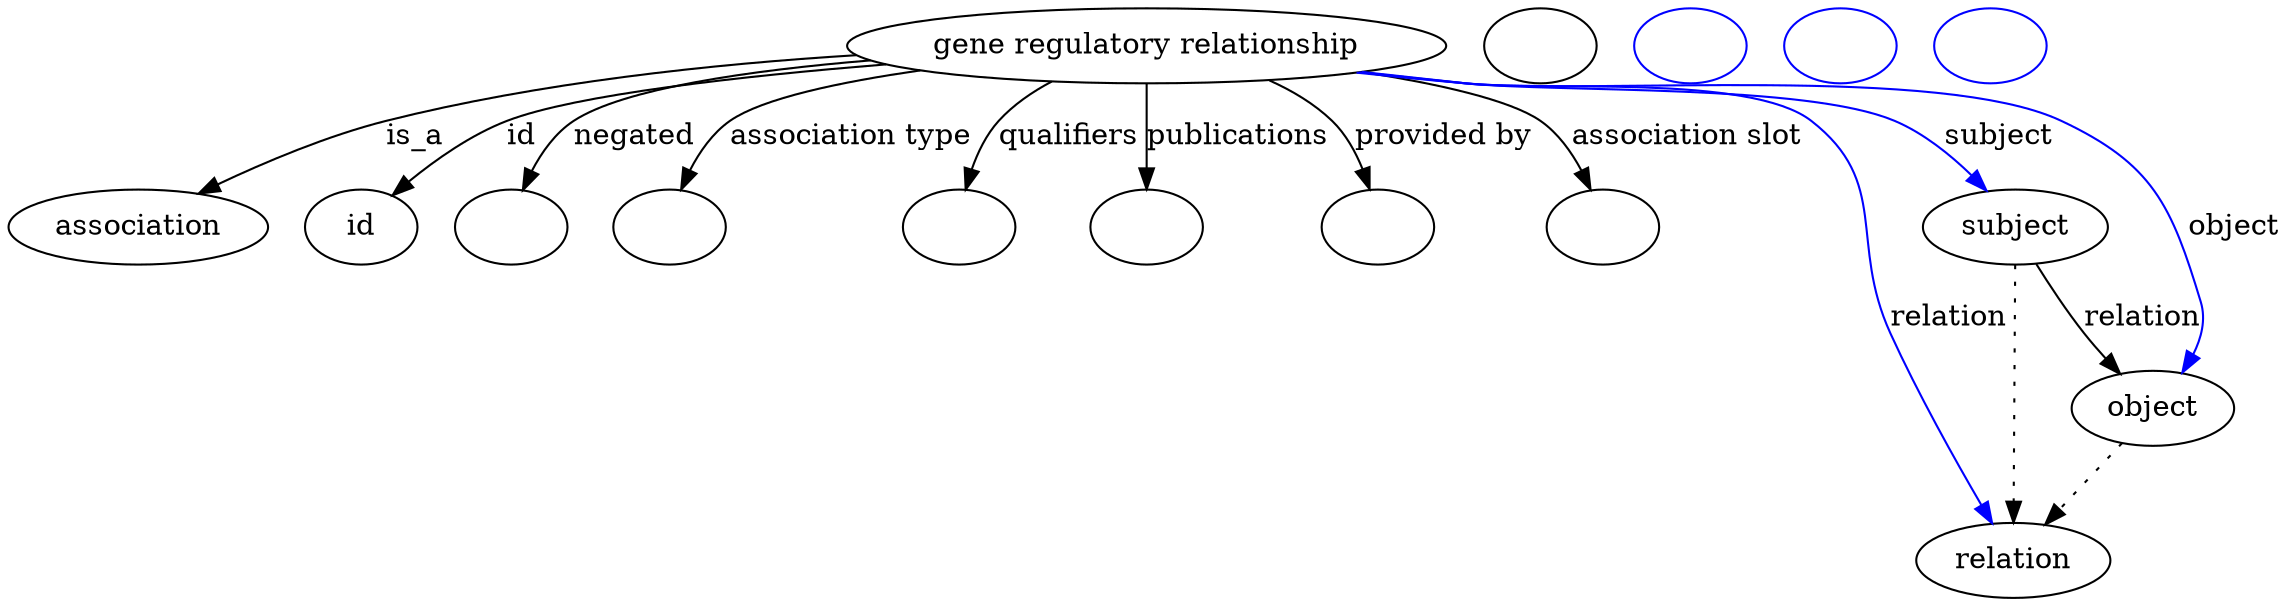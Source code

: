 digraph {
	graph [bb="0,0,916.61,281"];
	node [label="\N"];
	"gene regulatory relationship"	 [height=0.5,
		label="gene regulatory relationship",
		pos="470.4,263",
		width=3.0365];
	association	 [height=0.5,
		pos="49.402,177",
		width=1.3723];
	"gene regulatory relationship" -> association	 [label=is_a,
		lp="181.68,220",
		pos="e,78.318,191.65 366.16,257.57 307.71,252.77 233.9,243.79 169.85,227 141.36,219.53 110.73,206.74 87.481,195.97"];
	id	 [height=0.5,
		pos="143.4,177",
		width=0.75];
	"gene regulatory relationship" -> id	 [color=black,
		label=id,
		lp="229.85,220",
		pos="e,160.74,190.8 377.38,253.44 319.62,246.73 251.27,237.18 223.51,227 203.95,219.83 184.07,207.46 169.01,196.82",
		style=solid];
	negated	 [color=black,
		height=0.5,
		label="",
		pos="215.4,177",
		width=0.75];
	"gene regulatory relationship" -> negated	 [color=black,
		label=negated,
		lp="276.17,220",
		pos="e,224.12,194.12 375.24,254.09 327.03,248.22 274.42,239.32 253.87,227 244.05,221.11 235.83,211.69 229.54,202.61",
		style=solid];
	"association type"	 [color=black,
		height=0.5,
		label="",
		pos="287.4,177",
		width=0.75];
	"gene regulatory relationship" -> "association type"	 [color=black,
		label="association type",
		lp="358.31,220",
		pos="e,292.12,194.77 388.97,250.93 357.02,244.88 325.04,236.74 312.59,227 305.14,221.17 299.71,212.54 295.85,204.08",
		style=solid];
	qualifiers	 [color=black,
		height=0.5,
		label="",
		pos="395.4,177",
		width=0.75];
	"gene regulatory relationship" -> qualifiers	 [color=black,
		label=qualifiers,
		lp="440.45,220",
		pos="e,399.24,195.08 435.87,245.74 427.98,240.56 420.2,234.28 414.3,227 409.04,220.51 405.14,212.4 402.3,204.62",
		style=solid];
	publications	 [color=black,
		height=0.5,
		label="",
		pos="470.4,177",
		width=0.75];
	"gene regulatory relationship" -> publications	 [color=black,
		label=publications,
		lp="504.62,220",
		pos="e,470.4,195.21 470.4,244.76 470.4,233.36 470.4,218.43 470.4,205.49",
		style=solid];
	"provided by"	 [color=black,
		height=0.5,
		label="",
		pos="561.4,177",
		width=0.75];
	"gene regulatory relationship" -> "provided by"	 [color=black,
		label="provided by",
		lp="583.03,220",
		pos="e,556.78,194.87 513.29,246.35 522.75,241.21 532.11,234.79 539.4,227 545.39,220.6 549.92,212.3 553.27,204.32",
		style=solid];
	"association slot"	 [color=black,
		height=0.5,
		label="",
		pos="651.4,177",
		width=0.75];
	"gene regulatory relationship" -> "association slot"	 [color=black,
		label="association slot",
		lp="677.37,220",
		pos="e,644.55,194.78 547.04,250.15 577.47,243.91 608.14,235.86 620.4,227 628.55,221.11 635.01,212.36 639.88,203.82",
		style=solid];
	relation	 [height=0.5,
		pos="810.4,18",
		width=1.031];
	"gene regulatory relationship" -> relation	 [color=blue,
		label=relation,
		lp="787.78,134",
		pos="e,803.32,35.872 550.03,250.63 562.85,248.71 575.99,246.77 588.4,245 618.58,240.7 700.24,245.6 724.4,227 728.24,224.04 777.41,101.09 \
799.63,45.177",
		style=solid];
	subject	 [height=0.5,
		pos="815.4,177",
		width=0.97656];
	"gene regulatory relationship" -> subject	 [color=blue,
		label=subject,
		lp="805.23,220",
		pos="e,803.4,194.44 549.03,250.44 562.16,248.5 575.66,246.62 588.4,245 627.84,240 730.57,244.23 766.4,227 778.21,221.32 788.76,211.56 \
797.02,202.16",
		style=solid];
	object	 [height=0.5,
		pos="870.4,91",
		width=0.88096];
	"gene regulatory relationship" -> object	 [color=blue,
		label=object,
		lp="899.51,177",
		pos="e,881.45,108.36 548.04,250.29 561.48,248.34 575.33,246.48 588.4,245 641.76,238.95 780.95,250.17 829.4,227 870.99,207.11 876.48,185.79 \
887.4,141 889.27,133.32 887.96,125.14 885.39,117.67",
		style=solid];
	association_id	 [color=black,
		height=0.5,
		label="",
		pos="624.4,263",
		width=0.75];
	"gene regulatory relationship relation"	 [color=blue,
		height=0.5,
		label="",
		pos="696.4,263",
		width=0.75];
	subject -> relation	 [pos="e,810.97,36.027 814.83,158.76 813.96,131.21 812.31,78.735 811.29,46.223",
		style=dotted];
	subject -> object	 [label=relation,
		lp="866.78,134",
		pos="e,858.02,107.63 825.03,159.64 830.56,149.91 837.75,137.63 844.64,127 846.99,123.37 849.56,119.6 852.12,115.92"];
	"gene regulatory relationship subject"	 [color=blue,
		height=0.5,
		label="",
		pos="768.4,263",
		width=0.75];
	object -> relation	 [pos="e,824.17,34.752 856.79,74.435 849.09,65.075 839.33,53.191 830.74,42.745",
		style=dotted];
	"gene regulatory relationship object"	 [color=blue,
		height=0.5,
		label="",
		pos="840.4,263",
		width=0.75];
}
